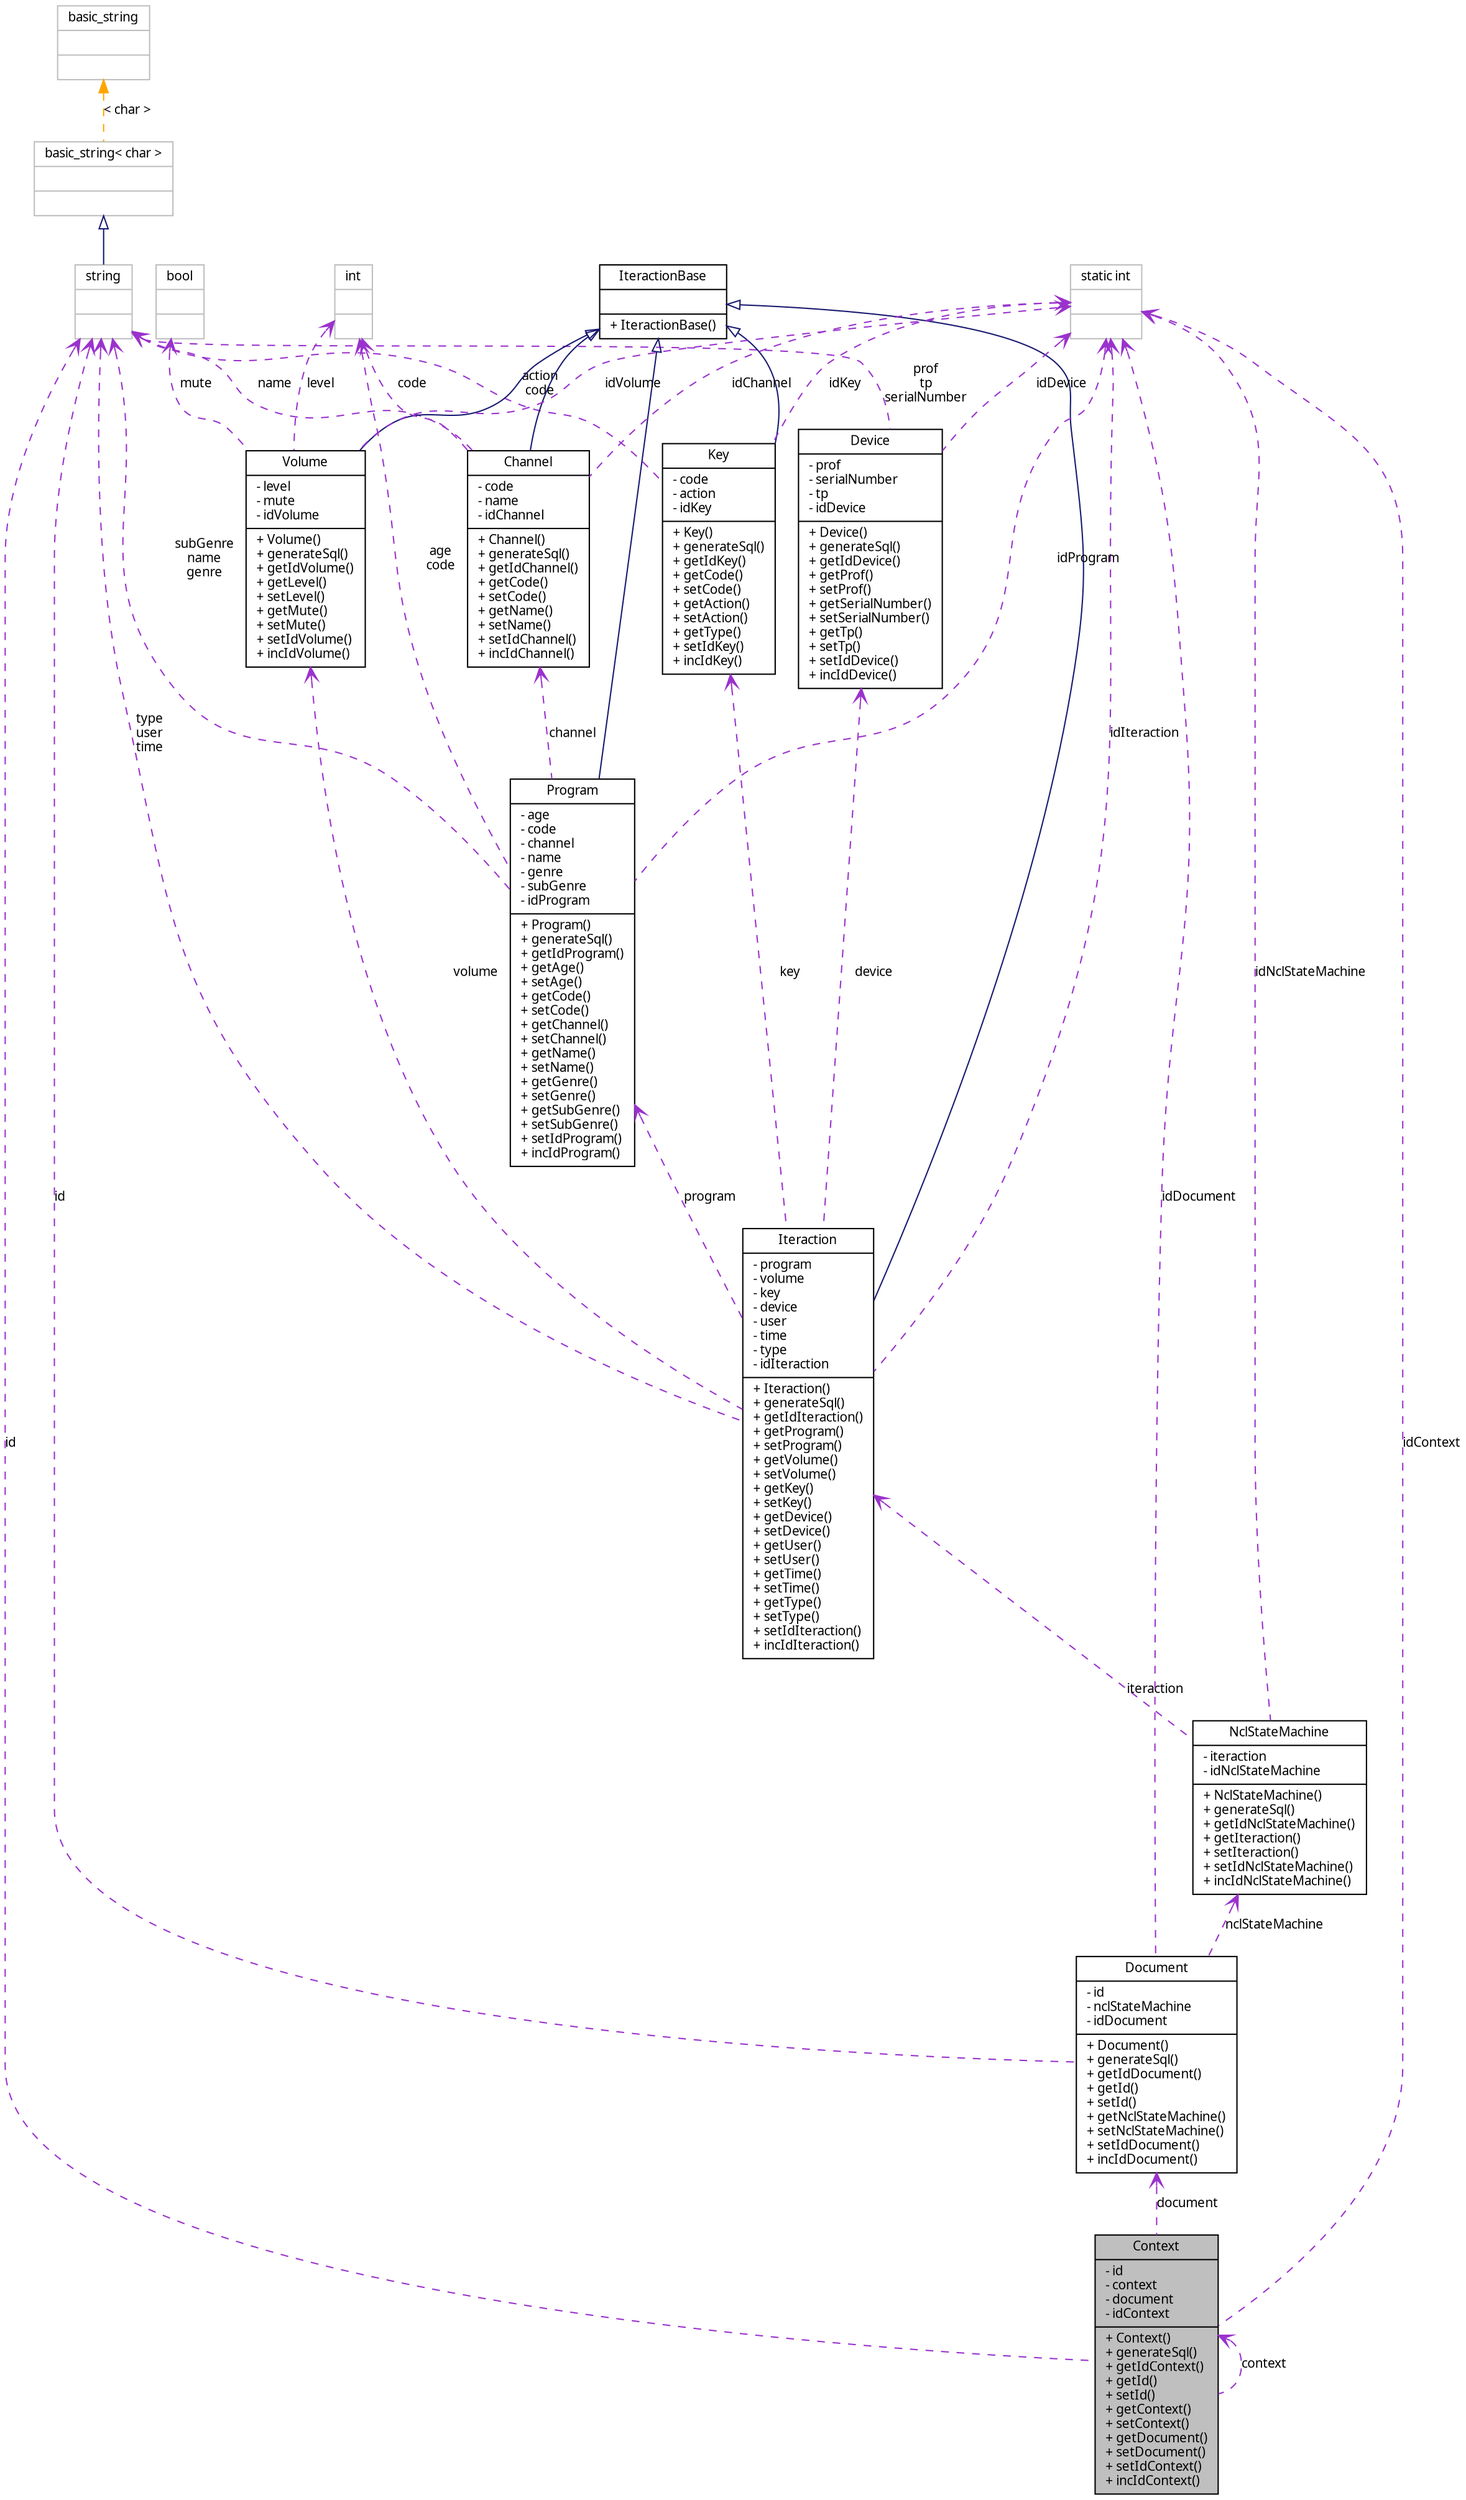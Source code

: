 digraph G
{
  edge [fontname="FreeSans.ttf",fontsize=10,labelfontname="FreeSans.ttf",labelfontsize=10];
  node [fontname="FreeSans.ttf",fontsize=10,shape=record];
  Node1 [label="{Context\n|- id\l- context\l- document\l- idContext\l|+ Context()\l+ generateSql()\l+ getIdContext()\l+ getId()\l+ setId()\l+ getContext()\l+ setContext()\l+ getDocument()\l+ setDocument()\l+ setIdContext()\l+ incIdContext()\l}",height=0.2,width=0.4,color="black", fillcolor="grey75", style="filled" fontcolor="black"];
  Node2 -> Node1 [dir=back,color="darkorchid3",fontsize=10,style="dashed",label="id",arrowtail="open",fontname="FreeSans.ttf"];
  Node2 [label="{string\n||}",height=0.2,width=0.4,color="grey75", fillcolor="white", style="filled",tooltip="STL class."];
  Node3 -> Node2 [dir=back,color="midnightblue",fontsize=10,style="solid",arrowtail="empty",fontname="FreeSans.ttf"];
  Node3 [label="{basic_string\< char \>\n||}",height=0.2,width=0.4,color="grey75", fillcolor="white", style="filled"];
  Node4 -> Node3 [dir=back,color="orange",fontsize=10,style="dashed",label="\< char \>",fontname="FreeSans.ttf"];
  Node4 [label="{basic_string\n||}",height=0.2,width=0.4,color="grey75", fillcolor="white", style="filled",tooltip="STL class."];
  Node5 -> Node1 [dir=back,color="darkorchid3",fontsize=10,style="dashed",label="document",arrowtail="open",fontname="FreeSans.ttf"];
  Node5 [label="{Document\n|- id\l- nclStateMachine\l- idDocument\l|+ Document()\l+ generateSql()\l+ getIdDocument()\l+ getId()\l+ setId()\l+ getNclStateMachine()\l+ setNclStateMachine()\l+ setIdDocument()\l+ incIdDocument()\l}",height=0.2,width=0.4,color="black", fillcolor="white", style="filled",URL="$classbr_1_1ufscar_1_1lince_1_1ginga_1_1recommender_1_1Document.html"];
  Node2 -> Node5 [dir=back,color="darkorchid3",fontsize=10,style="dashed",label="id",arrowtail="open",fontname="FreeSans.ttf"];
  Node6 -> Node5 [dir=back,color="darkorchid3",fontsize=10,style="dashed",label="nclStateMachine",arrowtail="open",fontname="FreeSans.ttf"];
  Node6 [label="{NclStateMachine\n|- iteraction\l- idNclStateMachine\l|+ NclStateMachine()\l+ generateSql()\l+ getIdNclStateMachine()\l+ getIteraction()\l+ setIteraction()\l+ setIdNclStateMachine()\l+ incIdNclStateMachine()\l}",height=0.2,width=0.4,color="black", fillcolor="white", style="filled",URL="$classbr_1_1ufscar_1_1lince_1_1ginga_1_1recommender_1_1NclStateMachine.html"];
  Node7 -> Node6 [dir=back,color="darkorchid3",fontsize=10,style="dashed",label="iteraction",arrowtail="open",fontname="FreeSans.ttf"];
  Node7 [label="{Iteraction\n|- program\l- volume\l- key\l- device\l- user\l- time\l- type\l- idIteraction\l|+ Iteraction()\l+ generateSql()\l+ getIdIteraction()\l+ getProgram()\l+ setProgram()\l+ getVolume()\l+ setVolume()\l+ getKey()\l+ setKey()\l+ getDevice()\l+ setDevice()\l+ getUser()\l+ setUser()\l+ getTime()\l+ setTime()\l+ getType()\l+ setType()\l+ setIdIteraction()\l+ incIdIteraction()\l}",height=0.2,width=0.4,color="black", fillcolor="white", style="filled",URL="$classbr_1_1ufscar_1_1lince_1_1ginga_1_1recommender_1_1Iteraction.html"];
  Node8 -> Node7 [dir=back,color="midnightblue",fontsize=10,style="solid",arrowtail="empty",fontname="FreeSans.ttf"];
  Node8 [label="{IteractionBase\n||+ IteractionBase()\l}",height=0.2,width=0.4,color="black", fillcolor="white", style="filled",URL="$classbr_1_1ufscar_1_1lince_1_1ginga_1_1recommender_1_1IteractionBase.html"];
  Node9 -> Node7 [dir=back,color="darkorchid3",fontsize=10,style="dashed",label="program",arrowtail="open",fontname="FreeSans.ttf"];
  Node9 [label="{Program\n|- age\l- code\l- channel\l- name\l- genre\l- subGenre\l- idProgram\l|+ Program()\l+ generateSql()\l+ getIdProgram()\l+ getAge()\l+ setAge()\l+ getCode()\l+ setCode()\l+ getChannel()\l+ setChannel()\l+ getName()\l+ setName()\l+ getGenre()\l+ setGenre()\l+ getSubGenre()\l+ setSubGenre()\l+ setIdProgram()\l+ incIdProgram()\l}",height=0.2,width=0.4,color="black", fillcolor="white", style="filled",URL="$classbr_1_1ufscar_1_1lince_1_1ginga_1_1recommender_1_1Program.html"];
  Node8 -> Node9 [dir=back,color="midnightblue",fontsize=10,style="solid",arrowtail="empty",fontname="FreeSans.ttf"];
  Node10 -> Node9 [dir=back,color="darkorchid3",fontsize=10,style="dashed",label="age\ncode",arrowtail="open",fontname="FreeSans.ttf"];
  Node10 [label="{int\n||}",height=0.2,width=0.4,color="grey75", fillcolor="white", style="filled"];
  Node2 -> Node9 [dir=back,color="darkorchid3",fontsize=10,style="dashed",label="subGenre\nname\ngenre",arrowtail="open",fontname="FreeSans.ttf"];
  Node11 -> Node9 [dir=back,color="darkorchid3",fontsize=10,style="dashed",label="channel",arrowtail="open",fontname="FreeSans.ttf"];
  Node11 [label="{Channel\n|- code\l- name\l- idChannel\l|+ Channel()\l+ generateSql()\l+ getIdChannel()\l+ getCode()\l+ setCode()\l+ getName()\l+ setName()\l+ setIdChannel()\l+ incIdChannel()\l}",height=0.2,width=0.4,color="black", fillcolor="white", style="filled",URL="$classbr_1_1ufscar_1_1lince_1_1ginga_1_1recommender_1_1Channel.html"];
  Node8 -> Node11 [dir=back,color="midnightblue",fontsize=10,style="solid",arrowtail="empty",fontname="FreeSans.ttf"];
  Node10 -> Node11 [dir=back,color="darkorchid3",fontsize=10,style="dashed",label="code",arrowtail="open",fontname="FreeSans.ttf"];
  Node2 -> Node11 [dir=back,color="darkorchid3",fontsize=10,style="dashed",label="name",arrowtail="open",fontname="FreeSans.ttf"];
  Node12 -> Node11 [dir=back,color="darkorchid3",fontsize=10,style="dashed",label="idChannel",arrowtail="open",fontname="FreeSans.ttf"];
  Node12 [label="{static int\n||}",height=0.2,width=0.4,color="grey75", fillcolor="white", style="filled"];
  Node12 -> Node9 [dir=back,color="darkorchid3",fontsize=10,style="dashed",label="idProgram",arrowtail="open",fontname="FreeSans.ttf"];
  Node13 -> Node7 [dir=back,color="darkorchid3",fontsize=10,style="dashed",label="key",arrowtail="open",fontname="FreeSans.ttf"];
  Node13 [label="{Key\n|- code\l- action\l- idKey\l|+ Key()\l+ generateSql()\l+ getIdKey()\l+ getCode()\l+ setCode()\l+ getAction()\l+ setAction()\l+ getType()\l+ setIdKey()\l+ incIdKey()\l}",height=0.2,width=0.4,color="black", fillcolor="white", style="filled",URL="$classbr_1_1ufscar_1_1lince_1_1ginga_1_1recommender_1_1Key.html"];
  Node8 -> Node13 [dir=back,color="midnightblue",fontsize=10,style="solid",arrowtail="empty",fontname="FreeSans.ttf"];
  Node2 -> Node13 [dir=back,color="darkorchid3",fontsize=10,style="dashed",label="action\ncode",arrowtail="open",fontname="FreeSans.ttf"];
  Node12 -> Node13 [dir=back,color="darkorchid3",fontsize=10,style="dashed",label="idKey",arrowtail="open",fontname="FreeSans.ttf"];
  Node2 -> Node7 [dir=back,color="darkorchid3",fontsize=10,style="dashed",label="type\nuser\ntime",arrowtail="open",fontname="FreeSans.ttf"];
  Node14 -> Node7 [dir=back,color="darkorchid3",fontsize=10,style="dashed",label="volume",arrowtail="open",fontname="FreeSans.ttf"];
  Node14 [label="{Volume\n|- level\l- mute\l- idVolume\l|+ Volume()\l+ generateSql()\l+ getIdVolume()\l+ getLevel()\l+ setLevel()\l+ getMute()\l+ setMute()\l+ setIdVolume()\l+ incIdVolume()\l}",height=0.2,width=0.4,color="black", fillcolor="white", style="filled",URL="$classbr_1_1ufscar_1_1lince_1_1ginga_1_1recommender_1_1Volume.html"];
  Node8 -> Node14 [dir=back,color="midnightblue",fontsize=10,style="solid",arrowtail="empty",fontname="FreeSans.ttf"];
  Node10 -> Node14 [dir=back,color="darkorchid3",fontsize=10,style="dashed",label="level",arrowtail="open",fontname="FreeSans.ttf"];
  Node15 -> Node14 [dir=back,color="darkorchid3",fontsize=10,style="dashed",label="mute",arrowtail="open",fontname="FreeSans.ttf"];
  Node15 [label="{bool\n||}",height=0.2,width=0.4,color="grey75", fillcolor="white", style="filled"];
  Node12 -> Node14 [dir=back,color="darkorchid3",fontsize=10,style="dashed",label="idVolume",arrowtail="open",fontname="FreeSans.ttf"];
  Node16 -> Node7 [dir=back,color="darkorchid3",fontsize=10,style="dashed",label="device",arrowtail="open",fontname="FreeSans.ttf"];
  Node16 [label="{Device\n|- prof\l- serialNumber\l- tp\l- idDevice\l|+ Device()\l+ generateSql()\l+ getIdDevice()\l+ getProf()\l+ setProf()\l+ getSerialNumber()\l+ setSerialNumber()\l+ getTp()\l+ setTp()\l+ setIdDevice()\l+ incIdDevice()\l}",height=0.2,width=0.4,color="black", fillcolor="white", style="filled",URL="$classbr_1_1ufscar_1_1lince_1_1ginga_1_1recommender_1_1Device.html"];
  Node2 -> Node16 [dir=back,color="darkorchid3",fontsize=10,style="dashed",label="prof\ntp\nserialNumber",arrowtail="open",fontname="FreeSans.ttf"];
  Node12 -> Node16 [dir=back,color="darkorchid3",fontsize=10,style="dashed",label="idDevice",arrowtail="open",fontname="FreeSans.ttf"];
  Node12 -> Node7 [dir=back,color="darkorchid3",fontsize=10,style="dashed",label="idIteraction",arrowtail="open",fontname="FreeSans.ttf"];
  Node12 -> Node6 [dir=back,color="darkorchid3",fontsize=10,style="dashed",label="idNclStateMachine",arrowtail="open",fontname="FreeSans.ttf"];
  Node12 -> Node5 [dir=back,color="darkorchid3",fontsize=10,style="dashed",label="idDocument",arrowtail="open",fontname="FreeSans.ttf"];
  Node1 -> Node1 [dir=back,color="darkorchid3",fontsize=10,style="dashed",label="context",arrowtail="open",fontname="FreeSans.ttf"];
  Node12 -> Node1 [dir=back,color="darkorchid3",fontsize=10,style="dashed",label="idContext",arrowtail="open",fontname="FreeSans.ttf"];
}
